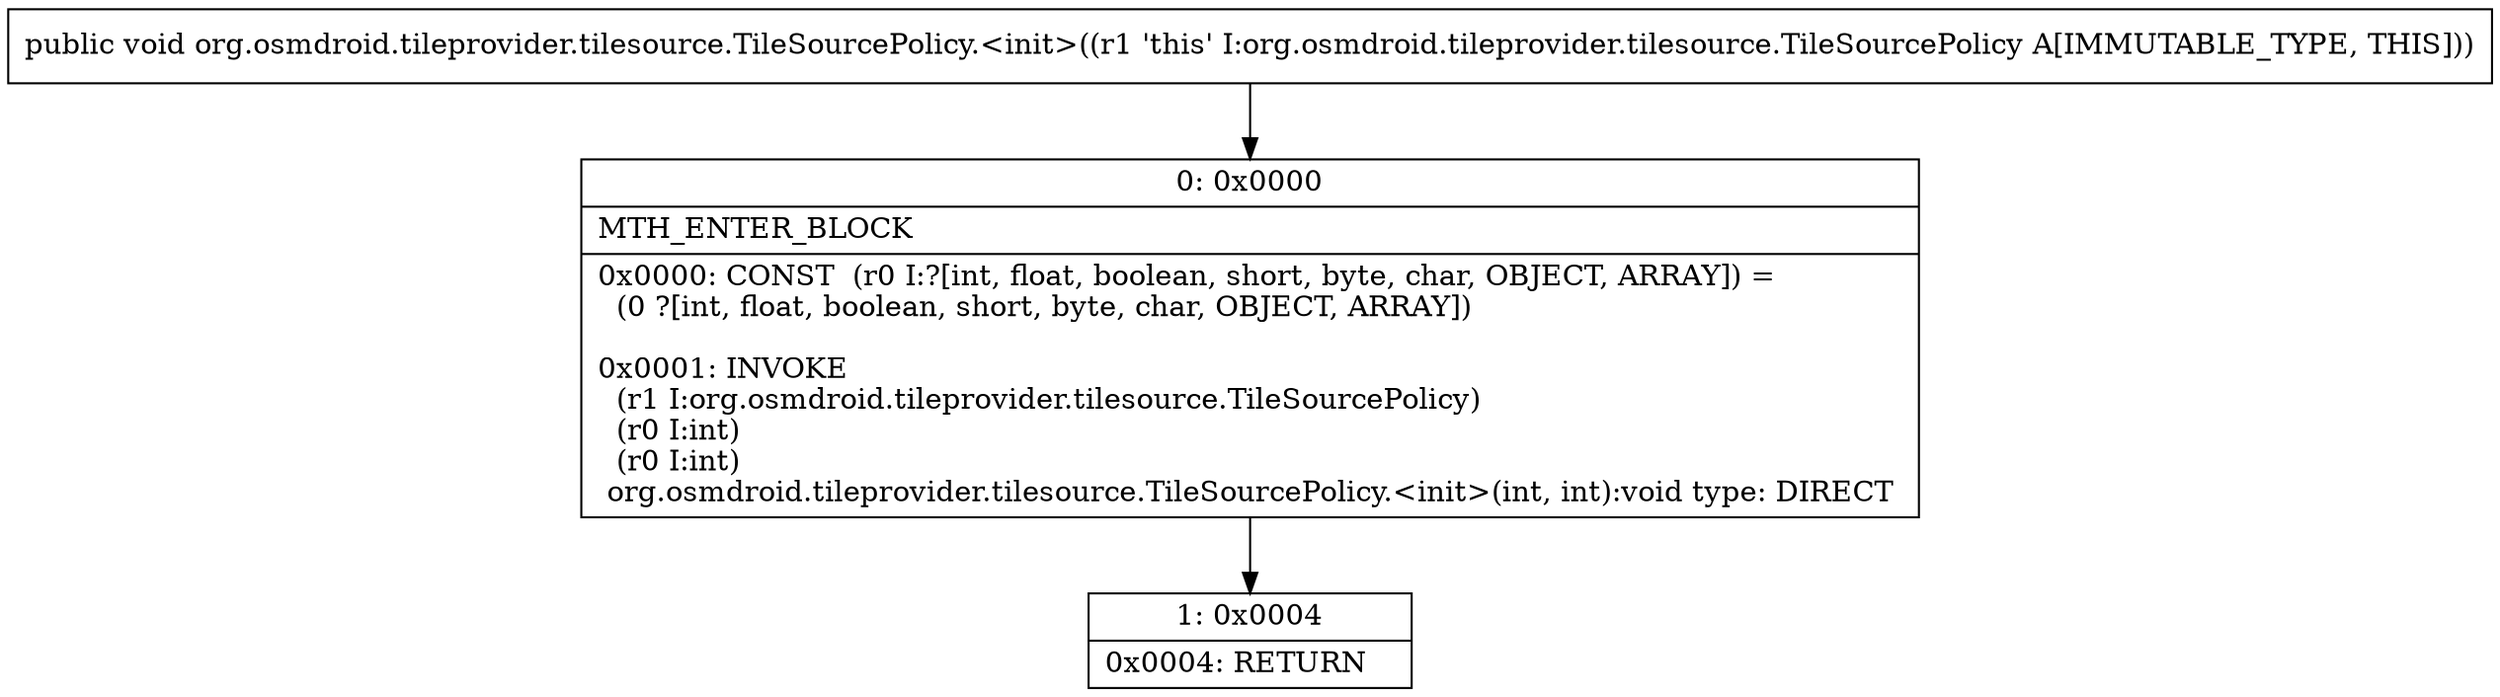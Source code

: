 digraph "CFG fororg.osmdroid.tileprovider.tilesource.TileSourcePolicy.\<init\>()V" {
Node_0 [shape=record,label="{0\:\ 0x0000|MTH_ENTER_BLOCK\l|0x0000: CONST  (r0 I:?[int, float, boolean, short, byte, char, OBJECT, ARRAY]) = \l  (0 ?[int, float, boolean, short, byte, char, OBJECT, ARRAY])\l \l0x0001: INVOKE  \l  (r1 I:org.osmdroid.tileprovider.tilesource.TileSourcePolicy)\l  (r0 I:int)\l  (r0 I:int)\l org.osmdroid.tileprovider.tilesource.TileSourcePolicy.\<init\>(int, int):void type: DIRECT \l}"];
Node_1 [shape=record,label="{1\:\ 0x0004|0x0004: RETURN   \l}"];
MethodNode[shape=record,label="{public void org.osmdroid.tileprovider.tilesource.TileSourcePolicy.\<init\>((r1 'this' I:org.osmdroid.tileprovider.tilesource.TileSourcePolicy A[IMMUTABLE_TYPE, THIS])) }"];
MethodNode -> Node_0;
Node_0 -> Node_1;
}


